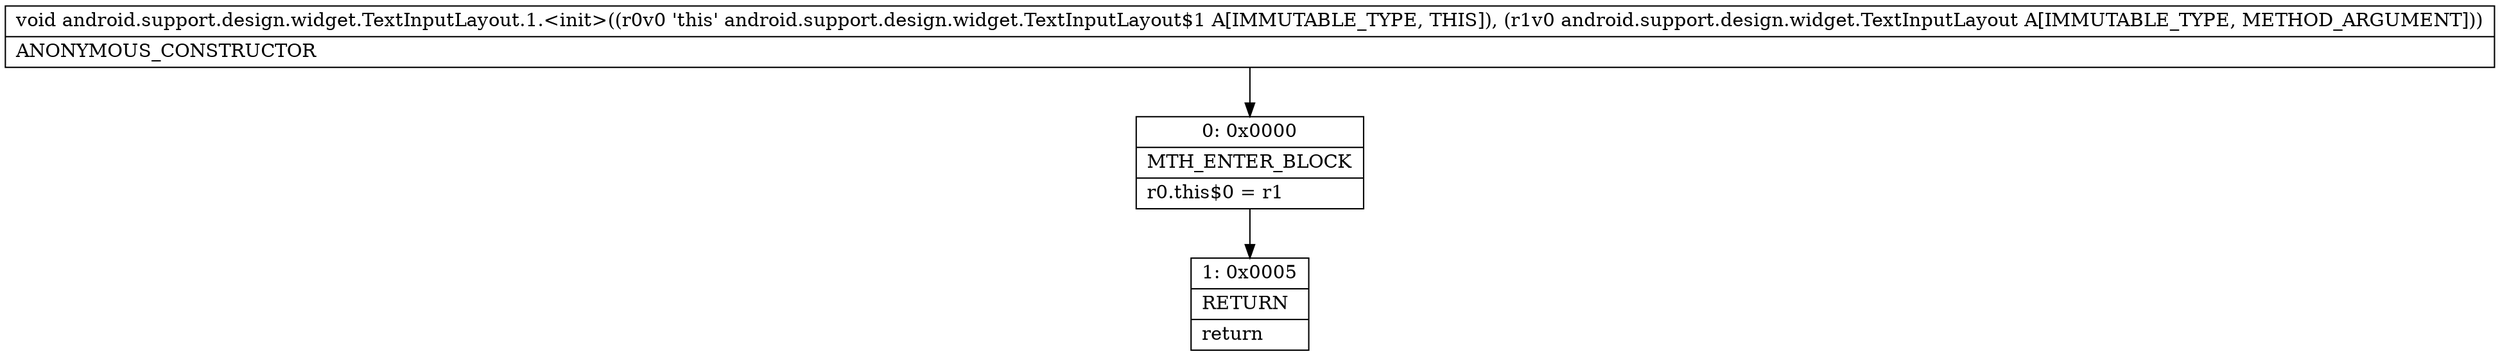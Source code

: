 digraph "CFG forandroid.support.design.widget.TextInputLayout.1.\<init\>(Landroid\/support\/design\/widget\/TextInputLayout;)V" {
Node_0 [shape=record,label="{0\:\ 0x0000|MTH_ENTER_BLOCK\l|r0.this$0 = r1\l}"];
Node_1 [shape=record,label="{1\:\ 0x0005|RETURN\l|return\l}"];
MethodNode[shape=record,label="{void android.support.design.widget.TextInputLayout.1.\<init\>((r0v0 'this' android.support.design.widget.TextInputLayout$1 A[IMMUTABLE_TYPE, THIS]), (r1v0 android.support.design.widget.TextInputLayout A[IMMUTABLE_TYPE, METHOD_ARGUMENT]))  | ANONYMOUS_CONSTRUCTOR\l}"];
MethodNode -> Node_0;
Node_0 -> Node_1;
}

